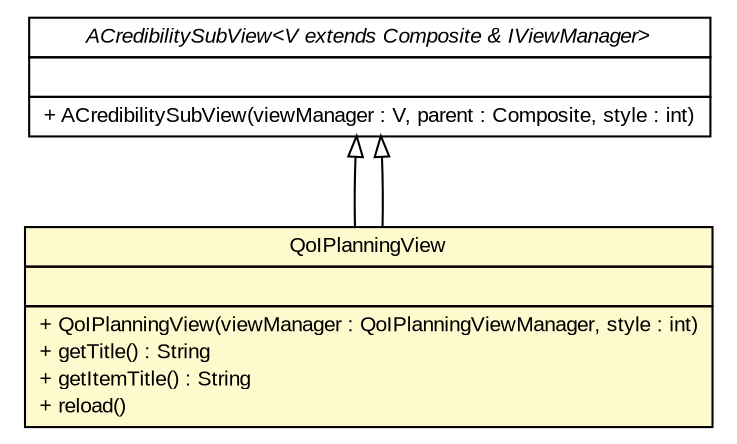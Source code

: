 #!/usr/local/bin/dot
#
# Class diagram 
# Generated by UMLGraph version R5_6-24-gf6e263 (http://www.umlgraph.org/)
#

digraph G {
	edge [fontname="arial",fontsize=10,labelfontname="arial",labelfontsize=10];
	node [fontname="arial",fontsize=10,shape=plaintext];
	nodesep=0.25;
	ranksep=0.5;
	// gov.sandia.cf.parts.ui.ACredibilitySubView<V extends org.eclipse.swt.widgets.Composite & gov.sandia.cf.parts.ui.IViewManager>
	c368706 [label=<<table title="gov.sandia.cf.parts.ui.ACredibilitySubView" border="0" cellborder="1" cellspacing="0" cellpadding="2" port="p" href="../ACredibilitySubView.html">
		<tr><td><table border="0" cellspacing="0" cellpadding="1">
<tr><td align="center" balign="center"><font face="arial italic"> ACredibilitySubView&lt;V extends Composite &amp; IViewManager&gt; </font></td></tr>
		</table></td></tr>
		<tr><td><table border="0" cellspacing="0" cellpadding="1">
<tr><td align="left" balign="left">  </td></tr>
		</table></td></tr>
		<tr><td><table border="0" cellspacing="0" cellpadding="1">
<tr><td align="left" balign="left"> + ACredibilitySubView(viewManager : V, parent : Composite, style : int) </td></tr>
		</table></td></tr>
		</table>>, URL="../ACredibilitySubView.html", fontname="arial", fontcolor="black", fontsize=10.0];
	// gov.sandia.cf.parts.ui.qoiplanning.QoIPlanningView
	c368812 [label=<<table title="gov.sandia.cf.parts.ui.qoiplanning.QoIPlanningView" border="0" cellborder="1" cellspacing="0" cellpadding="2" port="p" bgcolor="lemonChiffon" href="./QoIPlanningView.html">
		<tr><td><table border="0" cellspacing="0" cellpadding="1">
<tr><td align="center" balign="center"> QoIPlanningView </td></tr>
		</table></td></tr>
		<tr><td><table border="0" cellspacing="0" cellpadding="1">
<tr><td align="left" balign="left">  </td></tr>
		</table></td></tr>
		<tr><td><table border="0" cellspacing="0" cellpadding="1">
<tr><td align="left" balign="left"> + QoIPlanningView(viewManager : QoIPlanningViewManager, style : int) </td></tr>
<tr><td align="left" balign="left"> + getTitle() : String </td></tr>
<tr><td align="left" balign="left"> + getItemTitle() : String </td></tr>
<tr><td align="left" balign="left"> + reload() </td></tr>
		</table></td></tr>
		</table>>, URL="./QoIPlanningView.html", fontname="arial", fontcolor="black", fontsize=10.0];
	//gov.sandia.cf.parts.ui.qoiplanning.QoIPlanningView extends gov.sandia.cf.parts.ui.ACredibilitySubView<gov.sandia.cf.parts.ui.qoiplanning.QoIPlanningViewManager>
	c368706:p -> c368812:p [dir=back,arrowtail=empty];
	//gov.sandia.cf.parts.ui.qoiplanning.QoIPlanningView extends gov.sandia.cf.parts.ui.ACredibilitySubView<gov.sandia.cf.parts.ui.qoiplanning.QoIPlanningViewManager>
	c368706:p -> c368812:p [dir=back,arrowtail=empty];
}

